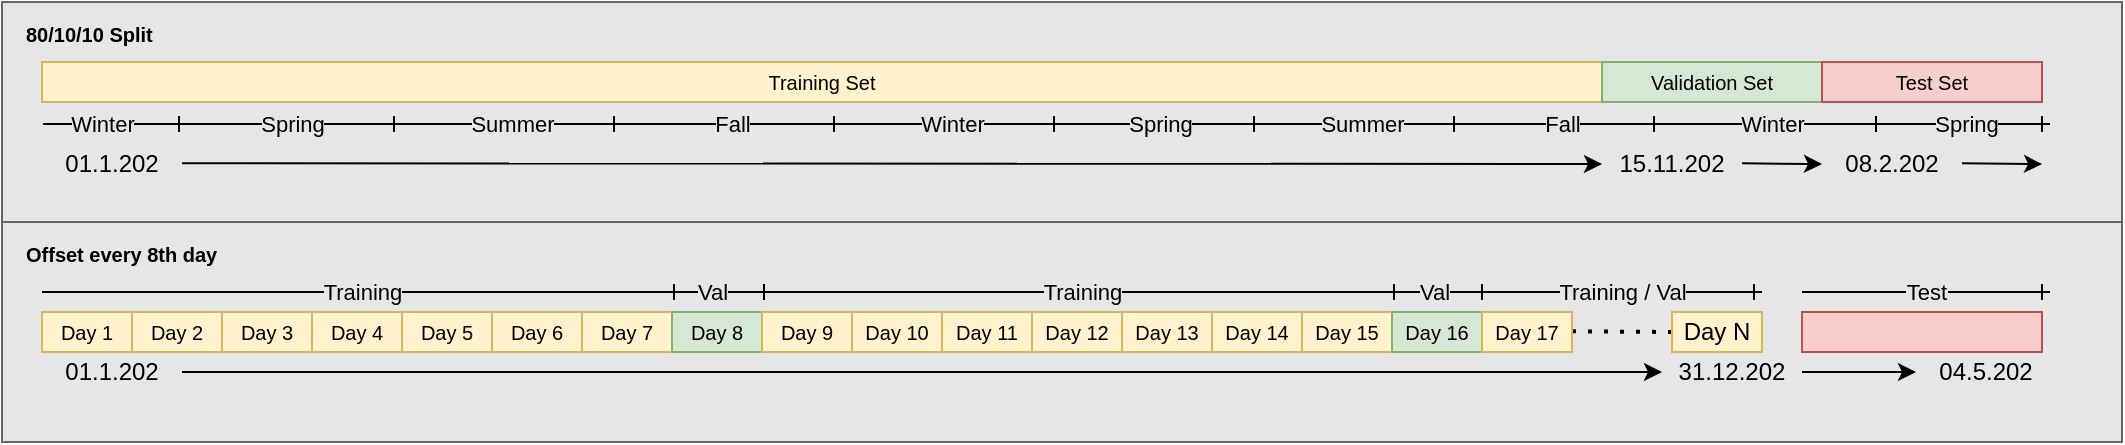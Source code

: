 <mxfile version="14.6.9" type="device"><diagram id="zY_IzMm-p84QYyvsGk6k" name="Page-1"><mxGraphModel dx="1422" dy="774" grid="1" gridSize="10" guides="1" tooltips="1" connect="1" arrows="1" fold="1" page="1" pageScale="1" pageWidth="1169" pageHeight="827" math="0" shadow="0"><root><mxCell id="0"/><mxCell id="1" parent="0"/><mxCell id="JfVcaw3bE6pL75ALMMi6-66" value="Offset every 8th day" style="rounded=0;whiteSpace=wrap;html=1;fontSize=10;align=left;fontStyle=1;verticalAlign=top;spacingTop=4;spacingLeft=10;strokeColor=#666666;fillColor=#E6E6E6;" vertex="1" parent="1"><mxGeometry x="40" y="400" width="1060" height="110" as="geometry"/></mxCell><mxCell id="JfVcaw3bE6pL75ALMMi6-20" value="&lt;div&gt;01.1.202&lt;/div&gt;" style="text;html=1;strokeColor=none;fillColor=none;align=center;verticalAlign=middle;whiteSpace=wrap;rounded=0;" vertex="1" parent="1"><mxGeometry x="60" y="465" width="70" height="20" as="geometry"/></mxCell><mxCell id="JfVcaw3bE6pL75ALMMi6-21" value="" style="endArrow=none;dashed=1;html=1;dashPattern=1 3;strokeWidth=2;" edge="1" parent="1"><mxGeometry width="50" height="50" relative="1" as="geometry"><mxPoint x="825" y="454.66" as="sourcePoint"/><mxPoint x="875" y="455" as="targetPoint"/></mxGeometry></mxCell><mxCell id="JfVcaw3bE6pL75ALMMi6-22" value="Day N" style="rounded=0;whiteSpace=wrap;html=1;fillColor=#fff2cc;strokeColor=#d6b656;" vertex="1" parent="1"><mxGeometry x="875" y="445" width="45" height="20" as="geometry"/></mxCell><mxCell id="JfVcaw3bE6pL75ALMMi6-25" value="&lt;div style=&quot;font-size: 10px;&quot;&gt;Day 1&lt;/div&gt;" style="rounded=0;whiteSpace=wrap;html=1;fillColor=#fff2cc;strokeColor=#d6b656;fontSize=10;" vertex="1" parent="1"><mxGeometry x="60" y="445" width="45" height="20" as="geometry"/></mxCell><mxCell id="JfVcaw3bE6pL75ALMMi6-34" value="31.12.202" style="text;html=1;strokeColor=none;fillColor=none;align=center;verticalAlign=middle;whiteSpace=wrap;rounded=0;" vertex="1" parent="1"><mxGeometry x="870" y="465" width="70" height="20" as="geometry"/></mxCell><mxCell id="JfVcaw3bE6pL75ALMMi6-35" value="" style="endArrow=classic;html=1;exitX=1;exitY=0.5;exitDx=0;exitDy=0;entryX=0;entryY=0.5;entryDx=0;entryDy=0;" edge="1" parent="1" source="JfVcaw3bE6pL75ALMMi6-20" target="JfVcaw3bE6pL75ALMMi6-34"><mxGeometry width="50" height="50" relative="1" as="geometry"><mxPoint x="205" y="535" as="sourcePoint"/><mxPoint x="255" y="485" as="targetPoint"/></mxGeometry></mxCell><mxCell id="JfVcaw3bE6pL75ALMMi6-36" value="&lt;div style=&quot;font-size: 10px;&quot;&gt;Day 2&lt;br style=&quot;font-size: 10px;&quot;&gt;&lt;/div&gt;" style="rounded=0;whiteSpace=wrap;html=1;fillColor=#fff2cc;strokeColor=#d6b656;fontSize=10;" vertex="1" parent="1"><mxGeometry x="105" y="445" width="45" height="20" as="geometry"/></mxCell><mxCell id="JfVcaw3bE6pL75ALMMi6-38" value="&lt;div style=&quot;font-size: 10px;&quot;&gt;Day 3&lt;br style=&quot;font-size: 10px;&quot;&gt;&lt;/div&gt;" style="rounded=0;whiteSpace=wrap;html=1;fillColor=#fff2cc;strokeColor=#d6b656;fontSize=10;" vertex="1" parent="1"><mxGeometry x="150" y="445" width="45" height="20" as="geometry"/></mxCell><mxCell id="JfVcaw3bE6pL75ALMMi6-39" value="&lt;div style=&quot;font-size: 10px;&quot;&gt;Day 4&lt;br style=&quot;font-size: 10px;&quot;&gt;&lt;/div&gt;" style="rounded=0;whiteSpace=wrap;html=1;fillColor=#fff2cc;strokeColor=#d6b656;fontSize=10;" vertex="1" parent="1"><mxGeometry x="195" y="445" width="45" height="20" as="geometry"/></mxCell><mxCell id="JfVcaw3bE6pL75ALMMi6-41" value="&lt;div style=&quot;font-size: 10px;&quot;&gt;Day 5&lt;br style=&quot;font-size: 10px;&quot;&gt;&lt;/div&gt;" style="rounded=0;whiteSpace=wrap;html=1;fillColor=#fff2cc;strokeColor=#d6b656;fontSize=10;" vertex="1" parent="1"><mxGeometry x="240" y="445" width="45" height="20" as="geometry"/></mxCell><mxCell id="JfVcaw3bE6pL75ALMMi6-42" value="&lt;div style=&quot;font-size: 10px;&quot;&gt;Day 6&lt;br style=&quot;font-size: 10px;&quot;&gt;&lt;/div&gt;" style="rounded=0;whiteSpace=wrap;html=1;fillColor=#fff2cc;strokeColor=#d6b656;fontSize=10;" vertex="1" parent="1"><mxGeometry x="285" y="445" width="45" height="20" as="geometry"/></mxCell><mxCell id="JfVcaw3bE6pL75ALMMi6-43" value="&lt;div style=&quot;font-size: 10px;&quot;&gt;Day 7&lt;br style=&quot;font-size: 10px;&quot;&gt;&lt;/div&gt;" style="rounded=0;whiteSpace=wrap;html=1;fillColor=#fff2cc;strokeColor=#d6b656;fontSize=10;" vertex="1" parent="1"><mxGeometry x="330" y="445" width="45" height="20" as="geometry"/></mxCell><mxCell id="JfVcaw3bE6pL75ALMMi6-44" value="&lt;div style=&quot;font-size: 10px;&quot;&gt;Day 8&lt;br style=&quot;font-size: 10px;&quot;&gt;&lt;/div&gt;" style="rounded=0;whiteSpace=wrap;html=1;fillColor=#d5e8d4;strokeColor=#82b366;fontSize=10;" vertex="1" parent="1"><mxGeometry x="375" y="445" width="45" height="20" as="geometry"/></mxCell><mxCell id="JfVcaw3bE6pL75ALMMi6-45" value="&lt;div style=&quot;font-size: 10px;&quot;&gt;Day 9&lt;br style=&quot;font-size: 10px;&quot;&gt;&lt;/div&gt;" style="rounded=0;whiteSpace=wrap;html=1;fillColor=#fff2cc;strokeColor=#d6b656;fontSize=10;" vertex="1" parent="1"><mxGeometry x="420" y="445" width="45" height="20" as="geometry"/></mxCell><mxCell id="JfVcaw3bE6pL75ALMMi6-46" value="&lt;div style=&quot;font-size: 10px;&quot;&gt;Day 10&lt;br style=&quot;font-size: 10px;&quot;&gt;&lt;/div&gt;" style="rounded=0;whiteSpace=wrap;html=1;fillColor=#fff2cc;strokeColor=#d6b656;fontSize=10;" vertex="1" parent="1"><mxGeometry x="465" y="445" width="45" height="20" as="geometry"/></mxCell><mxCell id="JfVcaw3bE6pL75ALMMi6-47" value="&lt;div style=&quot;font-size: 10px&quot;&gt;Day 11&lt;br&gt;&lt;/div&gt;" style="rounded=0;whiteSpace=wrap;html=1;fillColor=#fff2cc;strokeColor=#d6b656;fontSize=10;" vertex="1" parent="1"><mxGeometry x="510" y="445" width="45" height="20" as="geometry"/></mxCell><mxCell id="JfVcaw3bE6pL75ALMMi6-48" value="&lt;div style=&quot;font-size: 10px&quot;&gt;Day 12&lt;br&gt;&lt;/div&gt;" style="rounded=0;whiteSpace=wrap;html=1;fillColor=#fff2cc;strokeColor=#d6b656;fontSize=10;" vertex="1" parent="1"><mxGeometry x="555" y="445" width="45" height="20" as="geometry"/></mxCell><mxCell id="JfVcaw3bE6pL75ALMMi6-49" value="&lt;div style=&quot;font-size: 10px&quot;&gt;Day 13&lt;br&gt;&lt;/div&gt;" style="rounded=0;whiteSpace=wrap;html=1;fillColor=#fff2cc;strokeColor=#d6b656;fontSize=10;" vertex="1" parent="1"><mxGeometry x="600" y="445" width="45" height="20" as="geometry"/></mxCell><mxCell id="JfVcaw3bE6pL75ALMMi6-50" value="&lt;div style=&quot;font-size: 10px&quot;&gt;Day 14&lt;br&gt;&lt;/div&gt;" style="rounded=0;whiteSpace=wrap;html=1;fillColor=#fff2cc;strokeColor=#d6b656;fontSize=10;" vertex="1" parent="1"><mxGeometry x="645" y="445" width="45" height="20" as="geometry"/></mxCell><mxCell id="JfVcaw3bE6pL75ALMMi6-51" value="&lt;div style=&quot;font-size: 10px&quot;&gt;Day 15&lt;/div&gt;" style="rounded=0;whiteSpace=wrap;html=1;fillColor=#fff2cc;strokeColor=#d6b656;fontSize=10;" vertex="1" parent="1"><mxGeometry x="690" y="445" width="45" height="20" as="geometry"/></mxCell><mxCell id="JfVcaw3bE6pL75ALMMi6-52" value="&lt;div style=&quot;font-size: 10px&quot;&gt;Day 16&lt;br&gt;&lt;/div&gt;" style="rounded=0;whiteSpace=wrap;html=1;fillColor=#d5e8d4;strokeColor=#82b366;fontSize=10;" vertex="1" parent="1"><mxGeometry x="735" y="445" width="45" height="20" as="geometry"/></mxCell><mxCell id="JfVcaw3bE6pL75ALMMi6-53" value="&lt;div style=&quot;font-size: 10px&quot;&gt;Day 17&lt;br&gt;&lt;/div&gt;" style="rounded=0;whiteSpace=wrap;html=1;fillColor=#fff2cc;strokeColor=#d6b656;fontSize=10;" vertex="1" parent="1"><mxGeometry x="780" y="445" width="45" height="20" as="geometry"/></mxCell><mxCell id="JfVcaw3bE6pL75ALMMi6-54" value="" style="endArrow=ERone;html=1;fontSize=10;endFill=0;" edge="1" parent="1"><mxGeometry relative="1" as="geometry"><mxPoint x="60" y="435" as="sourcePoint"/><mxPoint x="380" y="435" as="targetPoint"/></mxGeometry></mxCell><mxCell id="JfVcaw3bE6pL75ALMMi6-55" value="Training" style="edgeLabel;resizable=0;html=1;align=center;verticalAlign=middle;labelBackgroundColor=#E6E6E6;" connectable="0" vertex="1" parent="JfVcaw3bE6pL75ALMMi6-54"><mxGeometry relative="1" as="geometry"/></mxCell><mxCell id="JfVcaw3bE6pL75ALMMi6-56" value="" style="endArrow=ERone;html=1;fontSize=10;endFill=0;" edge="1" parent="1"><mxGeometry relative="1" as="geometry"><mxPoint x="420" y="435" as="sourcePoint"/><mxPoint x="740" y="435" as="targetPoint"/></mxGeometry></mxCell><mxCell id="JfVcaw3bE6pL75ALMMi6-57" value="Training" style="edgeLabel;resizable=0;html=1;align=center;verticalAlign=middle;labelBackgroundColor=#E6E6E6;" connectable="0" vertex="1" parent="JfVcaw3bE6pL75ALMMi6-56"><mxGeometry relative="1" as="geometry"/></mxCell><mxCell id="JfVcaw3bE6pL75ALMMi6-58" value="" style="endArrow=ERone;html=1;fontSize=10;endFill=0;" edge="1" parent="1"><mxGeometry relative="1" as="geometry"><mxPoint x="365" y="435" as="sourcePoint"/><mxPoint x="425" y="435" as="targetPoint"/></mxGeometry></mxCell><mxCell id="JfVcaw3bE6pL75ALMMi6-59" value="Val" style="edgeLabel;resizable=0;html=1;align=center;verticalAlign=middle;labelBackgroundColor=#E6E6E6;" connectable="0" vertex="1" parent="JfVcaw3bE6pL75ALMMi6-58"><mxGeometry relative="1" as="geometry"/></mxCell><mxCell id="JfVcaw3bE6pL75ALMMi6-60" value="" style="endArrow=ERone;html=1;fontSize=10;endFill=0;" edge="1" parent="1"><mxGeometry relative="1" as="geometry"><mxPoint x="738" y="435" as="sourcePoint"/><mxPoint x="784" y="435" as="targetPoint"/></mxGeometry></mxCell><mxCell id="JfVcaw3bE6pL75ALMMi6-61" value="Val" style="edgeLabel;resizable=0;html=1;align=center;verticalAlign=middle;labelBackgroundColor=#E6E6E6;" connectable="0" vertex="1" parent="JfVcaw3bE6pL75ALMMi6-60"><mxGeometry relative="1" as="geometry"><mxPoint x="-5" as="offset"/></mxGeometry></mxCell><mxCell id="JfVcaw3bE6pL75ALMMi6-64" value="" style="endArrow=ERone;html=1;fontSize=10;endFill=0;" edge="1" parent="1"><mxGeometry relative="1" as="geometry"><mxPoint x="780" y="435" as="sourcePoint"/><mxPoint x="920" y="435" as="targetPoint"/></mxGeometry></mxCell><mxCell id="JfVcaw3bE6pL75ALMMi6-65" value="Training / Val" style="edgeLabel;resizable=0;html=1;align=center;verticalAlign=middle;labelBackgroundColor=#E6E6E6;" connectable="0" vertex="1" parent="JfVcaw3bE6pL75ALMMi6-64"><mxGeometry relative="1" as="geometry"/></mxCell><mxCell id="JfVcaw3bE6pL75ALMMi6-70" value="80/10/10 Split" style="rounded=0;whiteSpace=wrap;html=1;fontSize=10;align=left;fontStyle=1;verticalAlign=top;spacingTop=4;spacingLeft=10;strokeColor=#666666;fillColor=#E6E6E6;" vertex="1" parent="1"><mxGeometry x="40" y="290" width="1060" height="110" as="geometry"/></mxCell><mxCell id="JfVcaw3bE6pL75ALMMi6-71" value="" style="rounded=0;whiteSpace=wrap;html=1;fillColor=#f8cecc;strokeColor=#b85450;fontSize=10;" vertex="1" parent="1"><mxGeometry x="940" y="445" width="120" height="20" as="geometry"/></mxCell><mxCell id="JfVcaw3bE6pL75ALMMi6-72" value="" style="endArrow=ERone;html=1;fontSize=10;fontColor=#000000;endFill=0;" edge="1" parent="1"><mxGeometry relative="1" as="geometry"><mxPoint x="940" y="435" as="sourcePoint"/><mxPoint x="1064" y="435" as="targetPoint"/></mxGeometry></mxCell><mxCell id="JfVcaw3bE6pL75ALMMi6-73" value="Test" style="edgeLabel;resizable=0;html=1;align=center;verticalAlign=middle;labelBackgroundColor=#E6E6E6;" connectable="0" vertex="1" parent="JfVcaw3bE6pL75ALMMi6-72"><mxGeometry relative="1" as="geometry"/></mxCell><mxCell id="JfVcaw3bE6pL75ALMMi6-75" value="" style="endArrow=classic;html=1;fontSize=10;fontColor=#000000;entryX=0;entryY=0.5;entryDx=0;entryDy=0;exitX=1;exitY=0.5;exitDx=0;exitDy=0;" edge="1" parent="1" source="JfVcaw3bE6pL75ALMMi6-34" target="JfVcaw3bE6pL75ALMMi6-76"><mxGeometry width="50" height="50" relative="1" as="geometry"><mxPoint x="920" y="475" as="sourcePoint"/><mxPoint x="980" y="475" as="targetPoint"/></mxGeometry></mxCell><mxCell id="JfVcaw3bE6pL75ALMMi6-76" value="04.5.202" style="text;html=1;strokeColor=none;fillColor=none;align=center;verticalAlign=middle;whiteSpace=wrap;rounded=0;" vertex="1" parent="1"><mxGeometry x="997" y="465" width="70" height="20" as="geometry"/></mxCell><mxCell id="JfVcaw3bE6pL75ALMMi6-78" value="Training Set" style="rounded=0;whiteSpace=wrap;html=1;fillColor=#fff2cc;strokeColor=#d6b656;fontSize=10;" vertex="1" parent="1"><mxGeometry x="60" y="320" width="780" height="20" as="geometry"/></mxCell><mxCell id="JfVcaw3bE6pL75ALMMi6-79" value="Validation Set" style="rounded=0;whiteSpace=wrap;html=1;fillColor=#d5e8d4;strokeColor=#82b366;fontSize=10;" vertex="1" parent="1"><mxGeometry x="840" y="320" width="110" height="20" as="geometry"/></mxCell><mxCell id="JfVcaw3bE6pL75ALMMi6-80" value="Test Set" style="rounded=0;whiteSpace=wrap;html=1;fillColor=#f8cecc;strokeColor=#b85450;fontSize=10;" vertex="1" parent="1"><mxGeometry x="950" y="320" width="110" height="20" as="geometry"/></mxCell><mxCell id="JfVcaw3bE6pL75ALMMi6-111" value="d" style="endArrow=ERone;html=1;fontSize=10;fontColor=#000000;endFill=0;" edge="1" parent="1"><mxGeometry relative="1" as="geometry"><mxPoint x="67.5" y="351" as="sourcePoint"/><mxPoint x="132.5" y="351" as="targetPoint"/><Array as="points"><mxPoint x="57.5" y="351"/></Array></mxGeometry></mxCell><mxCell id="JfVcaw3bE6pL75ALMMi6-112" value="Winter" style="edgeLabel;resizable=0;html=1;align=center;verticalAlign=middle;labelBackgroundColor=#E6E6E6;" connectable="0" vertex="1" parent="JfVcaw3bE6pL75ALMMi6-111"><mxGeometry relative="1" as="geometry"/></mxCell><mxCell id="JfVcaw3bE6pL75ALMMi6-113" value="" style="endArrow=ERone;html=1;fontSize=10;fontColor=#000000;endFill=0;" edge="1" parent="1"><mxGeometry relative="1" as="geometry"><mxPoint x="130" y="351" as="sourcePoint"/><mxPoint x="240" y="351" as="targetPoint"/><Array as="points"><mxPoint x="180" y="351"/></Array></mxGeometry></mxCell><mxCell id="JfVcaw3bE6pL75ALMMi6-114" value="Spring" style="edgeLabel;resizable=0;html=1;align=center;verticalAlign=middle;labelBackgroundColor=#E6E6E6;" connectable="0" vertex="1" parent="JfVcaw3bE6pL75ALMMi6-113"><mxGeometry relative="1" as="geometry"/></mxCell><mxCell id="JfVcaw3bE6pL75ALMMi6-115" value="" style="endArrow=ERone;html=1;fontSize=10;fontColor=#000000;endFill=0;" edge="1" parent="1"><mxGeometry relative="1" as="geometry"><mxPoint x="240" y="351" as="sourcePoint"/><mxPoint x="350" y="351" as="targetPoint"/><Array as="points"><mxPoint x="290" y="351"/></Array></mxGeometry></mxCell><mxCell id="JfVcaw3bE6pL75ALMMi6-116" value="Summer" style="edgeLabel;resizable=0;html=1;align=center;verticalAlign=middle;labelBackgroundColor=#E6E6E6;" connectable="0" vertex="1" parent="JfVcaw3bE6pL75ALMMi6-115"><mxGeometry relative="1" as="geometry"/></mxCell><mxCell id="JfVcaw3bE6pL75ALMMi6-117" value="" style="endArrow=ERone;html=1;fontSize=10;fontColor=#000000;endFill=0;" edge="1" parent="1"><mxGeometry relative="1" as="geometry"><mxPoint x="350" y="351" as="sourcePoint"/><mxPoint x="460" y="351" as="targetPoint"/><Array as="points"><mxPoint x="400" y="351"/></Array></mxGeometry></mxCell><mxCell id="JfVcaw3bE6pL75ALMMi6-118" value="Fall" style="edgeLabel;resizable=0;html=1;align=center;verticalAlign=middle;labelBackgroundColor=#E6E6E6;" connectable="0" vertex="1" parent="JfVcaw3bE6pL75ALMMi6-117"><mxGeometry relative="1" as="geometry"/></mxCell><mxCell id="JfVcaw3bE6pL75ALMMi6-119" value="" style="endArrow=ERone;html=1;fontSize=10;fontColor=#000000;endFill=0;" edge="1" parent="1"><mxGeometry relative="1" as="geometry"><mxPoint x="460" y="351" as="sourcePoint"/><mxPoint x="570" y="351" as="targetPoint"/><Array as="points"><mxPoint x="515" y="351"/></Array></mxGeometry></mxCell><mxCell id="JfVcaw3bE6pL75ALMMi6-120" value="Winter" style="edgeLabel;resizable=0;html=1;align=center;verticalAlign=middle;labelBackgroundColor=#E6E6E6;" connectable="0" vertex="1" parent="JfVcaw3bE6pL75ALMMi6-119"><mxGeometry relative="1" as="geometry"/></mxCell><mxCell id="JfVcaw3bE6pL75ALMMi6-121" value="" style="endArrow=ERone;html=1;fontSize=10;fontColor=#000000;endFill=0;" edge="1" parent="1"><mxGeometry relative="1" as="geometry"><mxPoint x="567.5" y="351" as="sourcePoint"/><mxPoint x="670" y="351" as="targetPoint"/><Array as="points"><mxPoint x="627.5" y="351"/></Array></mxGeometry></mxCell><mxCell id="JfVcaw3bE6pL75ALMMi6-122" value="Spring" style="edgeLabel;resizable=0;html=1;align=center;verticalAlign=middle;labelBackgroundColor=#E6E6E6;" connectable="0" vertex="1" parent="JfVcaw3bE6pL75ALMMi6-121"><mxGeometry relative="1" as="geometry"><mxPoint as="offset"/></mxGeometry></mxCell><mxCell id="JfVcaw3bE6pL75ALMMi6-123" value="" style="endArrow=ERone;html=1;fontSize=10;fontColor=#000000;endFill=0;" edge="1" parent="1"><mxGeometry relative="1" as="geometry"><mxPoint x="770" y="351" as="sourcePoint"/><mxPoint x="870" y="351" as="targetPoint"/><Array as="points"><mxPoint x="805" y="351"/></Array></mxGeometry></mxCell><mxCell id="JfVcaw3bE6pL75ALMMi6-124" value="Fall" style="edgeLabel;resizable=0;html=1;align=center;verticalAlign=middle;labelBackgroundColor=#E6E6E6;" connectable="0" vertex="1" parent="JfVcaw3bE6pL75ALMMi6-123"><mxGeometry relative="1" as="geometry"/></mxCell><mxCell id="JfVcaw3bE6pL75ALMMi6-125" value="" style="endArrow=ERone;html=1;fontSize=10;fontColor=#000000;endFill=0;" edge="1" parent="1"><mxGeometry relative="1" as="geometry"><mxPoint x="868" y="351" as="sourcePoint"/><mxPoint x="981" y="351" as="targetPoint"/><Array as="points"><mxPoint x="923" y="351"/></Array></mxGeometry></mxCell><mxCell id="JfVcaw3bE6pL75ALMMi6-126" value="Winter" style="edgeLabel;resizable=0;html=1;align=center;verticalAlign=middle;labelBackgroundColor=#E6E6E6;" connectable="0" vertex="1" parent="JfVcaw3bE6pL75ALMMi6-125"><mxGeometry relative="1" as="geometry"/></mxCell><mxCell id="JfVcaw3bE6pL75ALMMi6-130" value="" style="endArrow=ERone;html=1;fontSize=10;fontColor=#000000;endFill=0;" edge="1" parent="1"><mxGeometry relative="1" as="geometry"><mxPoint x="670.0" y="351" as="sourcePoint"/><mxPoint x="770" y="351" as="targetPoint"/><Array as="points"><mxPoint x="730" y="351"/></Array></mxGeometry></mxCell><mxCell id="JfVcaw3bE6pL75ALMMi6-131" value="Summer" style="edgeLabel;resizable=0;html=1;align=center;verticalAlign=middle;labelBackgroundColor=#E6E6E6;" connectable="0" vertex="1" parent="JfVcaw3bE6pL75ALMMi6-130"><mxGeometry relative="1" as="geometry"/></mxCell><mxCell id="JfVcaw3bE6pL75ALMMi6-132" value="" style="endArrow=ERone;html=1;fontSize=10;fontColor=#000000;endFill=0;" edge="1" parent="1"><mxGeometry relative="1" as="geometry"><mxPoint x="980" y="351" as="sourcePoint"/><mxPoint x="1064" y="351" as="targetPoint"/><Array as="points"><mxPoint x="1034.5" y="351"/></Array></mxGeometry></mxCell><mxCell id="JfVcaw3bE6pL75ALMMi6-133" value="Spring" style="edgeLabel;resizable=0;html=1;align=center;verticalAlign=middle;labelBackgroundColor=#E6E6E6;" connectable="0" vertex="1" parent="JfVcaw3bE6pL75ALMMi6-132"><mxGeometry relative="1" as="geometry"/></mxCell><mxCell id="JfVcaw3bE6pL75ALMMi6-135" value="&lt;div&gt;01.1.202&lt;/div&gt;" style="text;html=1;strokeColor=none;fillColor=none;align=center;verticalAlign=middle;whiteSpace=wrap;rounded=0;" vertex="1" parent="1"><mxGeometry x="60" y="361" width="70" height="20" as="geometry"/></mxCell><mxCell id="JfVcaw3bE6pL75ALMMi6-136" value="15.11.202" style="text;html=1;strokeColor=none;fillColor=none;align=center;verticalAlign=middle;whiteSpace=wrap;rounded=0;" vertex="1" parent="1"><mxGeometry x="840" y="361" width="70" height="20" as="geometry"/></mxCell><mxCell id="JfVcaw3bE6pL75ALMMi6-137" value="08.2.202" style="text;html=1;strokeColor=none;fillColor=none;align=center;verticalAlign=middle;whiteSpace=wrap;rounded=0;" vertex="1" parent="1"><mxGeometry x="950" y="361" width="70" height="20" as="geometry"/></mxCell><mxCell id="JfVcaw3bE6pL75ALMMi6-139" value="" style="endArrow=classic;html=1;exitX=1;exitY=0.5;exitDx=0;exitDy=0;entryX=0;entryY=0.5;entryDx=0;entryDy=0;" edge="1" parent="1" target="JfVcaw3bE6pL75ALMMi6-136"><mxGeometry width="50" height="50" relative="1" as="geometry"><mxPoint x="130" y="370.66" as="sourcePoint"/><mxPoint x="870" y="370.66" as="targetPoint"/></mxGeometry></mxCell><mxCell id="JfVcaw3bE6pL75ALMMi6-140" value="" style="endArrow=classic;html=1;exitX=1;exitY=0.5;exitDx=0;exitDy=0;" edge="1" parent="1"><mxGeometry width="50" height="50" relative="1" as="geometry"><mxPoint x="910" y="370.66" as="sourcePoint"/><mxPoint x="950" y="371" as="targetPoint"/></mxGeometry></mxCell><mxCell id="JfVcaw3bE6pL75ALMMi6-141" value="" style="endArrow=classic;html=1;exitX=1;exitY=0.5;exitDx=0;exitDy=0;" edge="1" parent="1"><mxGeometry width="50" height="50" relative="1" as="geometry"><mxPoint x="1020" y="370.66" as="sourcePoint"/><mxPoint x="1060" y="371" as="targetPoint"/></mxGeometry></mxCell></root></mxGraphModel></diagram></mxfile>